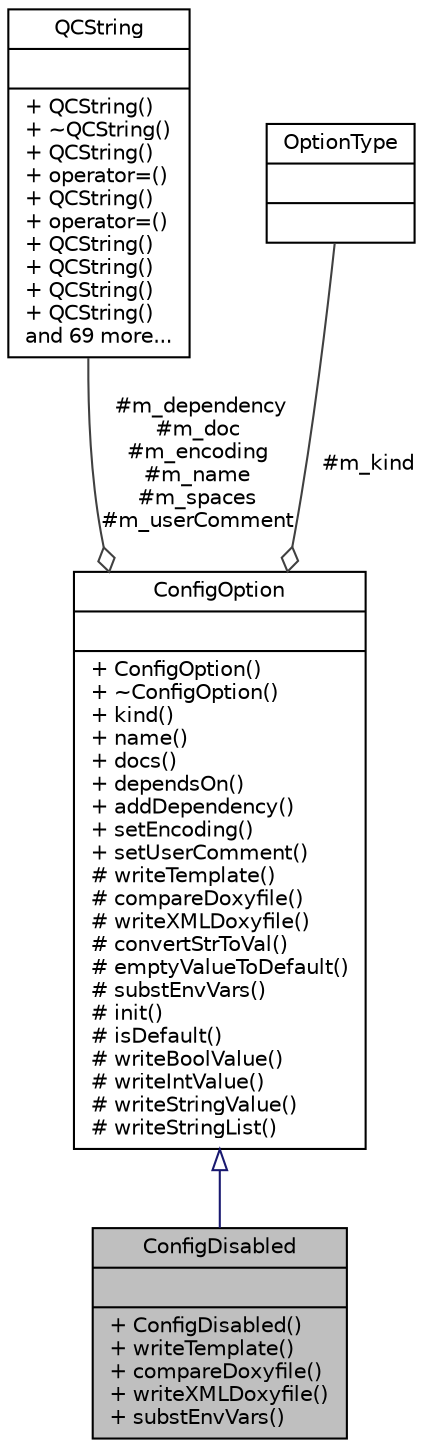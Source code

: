 digraph "ConfigDisabled"
{
 // LATEX_PDF_SIZE
  edge [fontname="Helvetica",fontsize="10",labelfontname="Helvetica",labelfontsize="10"];
  node [fontname="Helvetica",fontsize="10",shape=record];
  Node1 [label="{ConfigDisabled\n||+ ConfigDisabled()\l+ writeTemplate()\l+ compareDoxyfile()\l+ writeXMLDoxyfile()\l+ substEnvVars()\l}",height=0.2,width=0.4,color="black", fillcolor="grey75", style="filled", fontcolor="black",tooltip=" "];
  Node2 -> Node1 [dir="back",color="midnightblue",fontsize="10",style="solid",arrowtail="onormal",fontname="Helvetica"];
  Node2 [label="{ConfigOption\n||+ ConfigOption()\l+ ~ConfigOption()\l+ kind()\l+ name()\l+ docs()\l+ dependsOn()\l+ addDependency()\l+ setEncoding()\l+ setUserComment()\l# writeTemplate()\l# compareDoxyfile()\l# writeXMLDoxyfile()\l# convertStrToVal()\l# emptyValueToDefault()\l# substEnvVars()\l# init()\l# isDefault()\l# writeBoolValue()\l# writeIntValue()\l# writeStringValue()\l# writeStringList()\l}",height=0.2,width=0.4,color="black", fillcolor="white", style="filled",URL="$classConfigOption.html",tooltip=" "];
  Node3 -> Node2 [color="grey25",fontsize="10",style="solid",label=" #m_dependency\n#m_doc\n#m_encoding\n#m_name\n#m_spaces\n#m_userComment" ,arrowhead="odiamond",fontname="Helvetica"];
  Node3 [label="{QCString\n||+ QCString()\l+ ~QCString()\l+ QCString()\l+ operator=()\l+ QCString()\l+ operator=()\l+ QCString()\l+ QCString()\l+ QCString()\l+ QCString()\land 69 more...\l}",height=0.2,width=0.4,color="black", fillcolor="white", style="filled",URL="$classQCString.html",tooltip=" "];
  Node4 -> Node2 [color="grey25",fontsize="10",style="solid",label=" #m_kind" ,arrowhead="odiamond",fontname="Helvetica"];
  Node4 [label="{OptionType\n||}",height=0.2,width=0.4,color="black", fillcolor="white", style="filled",tooltip=" "];
}

